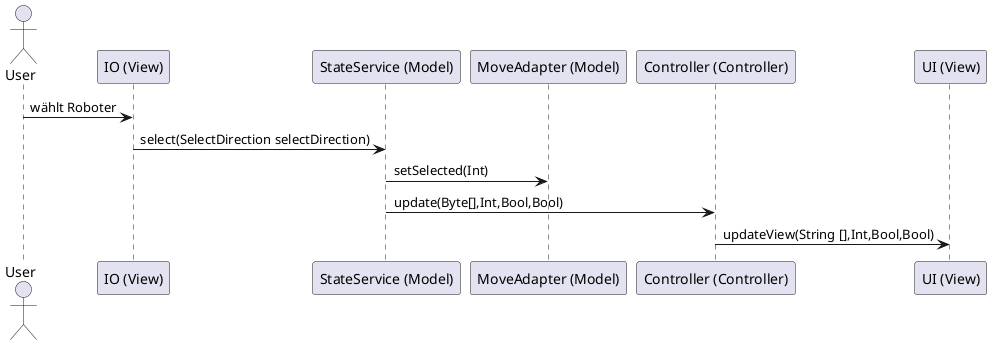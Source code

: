 @startuml
actor User

participant "IO (View)" as IO
participant "StateService (Model)" as StS
participant "MoveAdapter (Model)" as MA
participant "Controller (Controller)" as Ctrl
participant "UI (View)" as UI


User -> IO: wählt Roboter
IO -> StS: select(SelectDirection selectDirection)
StS -> MA: setSelected(Int)
StS -> Ctrl: update(Byte[],Int,Bool,Bool)
Ctrl -> UI: updateView(String [],Int,Bool,Bool)
@enduml